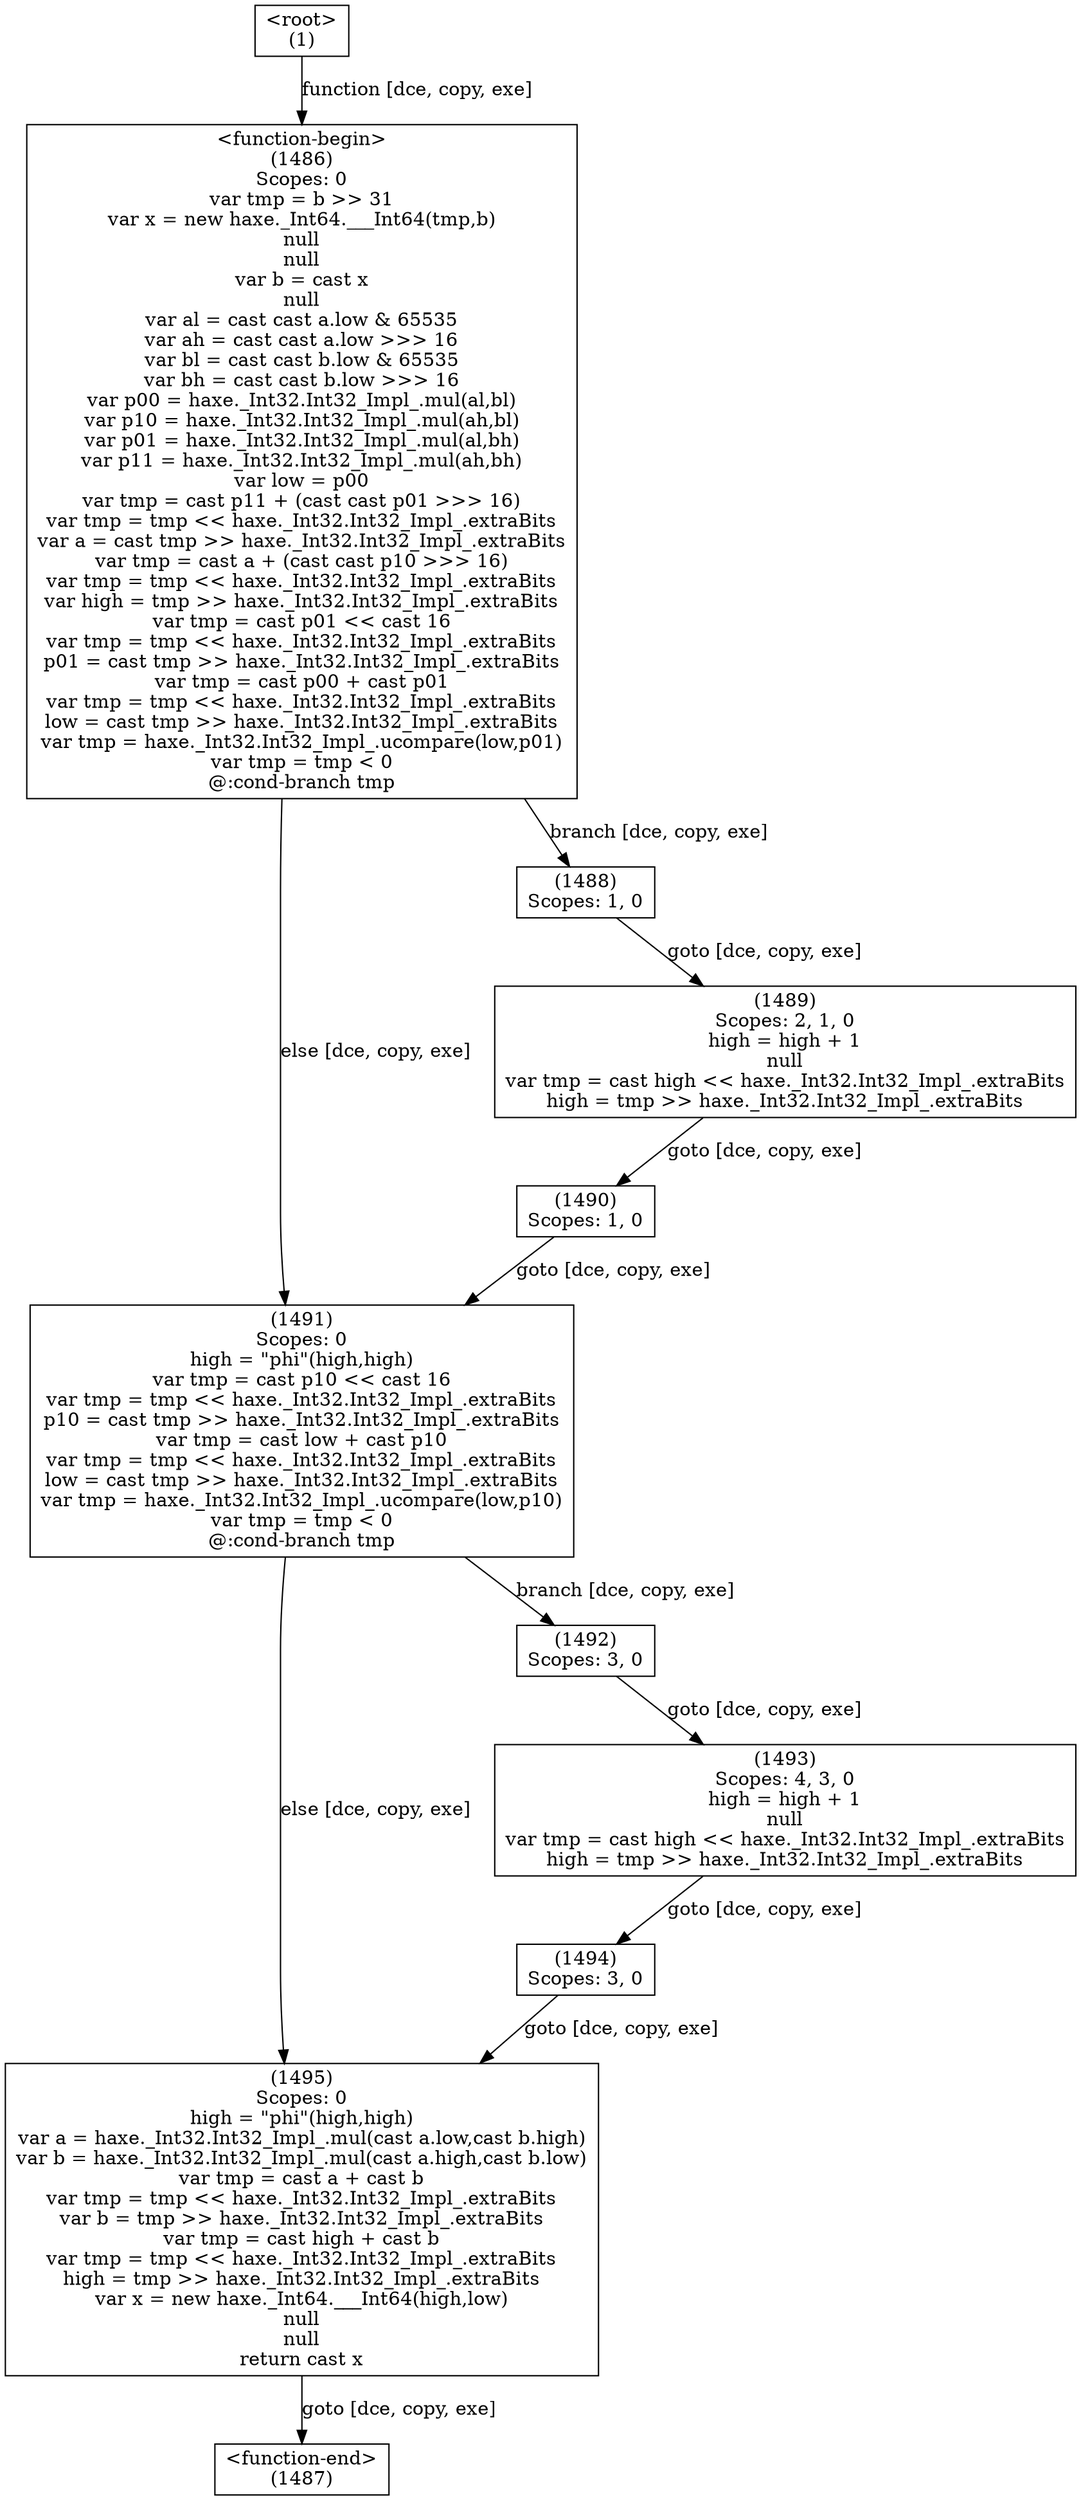 digraph graphname {
n1495 [shape=box,label="(1495)\nScopes: 0\nhigh = \"phi\"(high,high)\nvar a = haxe._Int32.Int32_Impl_.mul(cast a.low,cast b.high)\nvar b = haxe._Int32.Int32_Impl_.mul(cast a.high,cast b.low)\nvar tmp = cast a + cast b\nvar tmp = tmp << haxe._Int32.Int32_Impl_.extraBits\nvar b = tmp >> haxe._Int32.Int32_Impl_.extraBits\nvar tmp = cast high + cast b\nvar tmp = tmp << haxe._Int32.Int32_Impl_.extraBits\nhigh = tmp >> haxe._Int32.Int32_Impl_.extraBits\nvar x = new haxe._Int64.___Int64(high,low)\nnull\nnull\nreturn cast x"];
n1494 [shape=box,label="(1494)\nScopes: 3, 0"];
n1493 [shape=box,label="(1493)\nScopes: 4, 3, 0\nhigh = high + 1\nnull\nvar tmp = cast high << haxe._Int32.Int32_Impl_.extraBits\nhigh = tmp >> haxe._Int32.Int32_Impl_.extraBits"];
n1492 [shape=box,label="(1492)\nScopes: 3, 0"];
n1491 [shape=box,label="(1491)\nScopes: 0\nhigh = \"phi\"(high,high)\nvar tmp = cast p10 << cast 16\nvar tmp = tmp << haxe._Int32.Int32_Impl_.extraBits\np10 = cast tmp >> haxe._Int32.Int32_Impl_.extraBits\nvar tmp = cast low + cast p10\nvar tmp = tmp << haxe._Int32.Int32_Impl_.extraBits\nlow = cast tmp >> haxe._Int32.Int32_Impl_.extraBits\nvar tmp = haxe._Int32.Int32_Impl_.ucompare(low,p10)\nvar tmp = tmp < 0\n@:cond-branch tmp"];
n1490 [shape=box,label="(1490)\nScopes: 1, 0"];
n1489 [shape=box,label="(1489)\nScopes: 2, 1, 0\nhigh = high + 1\nnull\nvar tmp = cast high << haxe._Int32.Int32_Impl_.extraBits\nhigh = tmp >> haxe._Int32.Int32_Impl_.extraBits"];
n1488 [shape=box,label="(1488)\nScopes: 1, 0"];
n1487 [shape=box,label="<function-end>
(1487)"];
n1486 [shape=box,label="<function-begin>
(1486)\nScopes: 0\nvar tmp = b >> 31\nvar x = new haxe._Int64.___Int64(tmp,b)\nnull\nnull\nvar b = cast x\nnull\nvar al = cast cast a.low & 65535\nvar ah = cast cast a.low >>> 16\nvar bl = cast cast b.low & 65535\nvar bh = cast cast b.low >>> 16\nvar p00 = haxe._Int32.Int32_Impl_.mul(al,bl)\nvar p10 = haxe._Int32.Int32_Impl_.mul(ah,bl)\nvar p01 = haxe._Int32.Int32_Impl_.mul(al,bh)\nvar p11 = haxe._Int32.Int32_Impl_.mul(ah,bh)\nvar low = p00\nvar tmp = cast p11 + (cast cast p01 >>> 16)\nvar tmp = tmp << haxe._Int32.Int32_Impl_.extraBits\nvar a = cast tmp >> haxe._Int32.Int32_Impl_.extraBits\nvar tmp = cast a + (cast cast p10 >>> 16)\nvar tmp = tmp << haxe._Int32.Int32_Impl_.extraBits\nvar high = tmp >> haxe._Int32.Int32_Impl_.extraBits\nvar tmp = cast p01 << cast 16\nvar tmp = tmp << haxe._Int32.Int32_Impl_.extraBits\np01 = cast tmp >> haxe._Int32.Int32_Impl_.extraBits\nvar tmp = cast p00 + cast p01\nvar tmp = tmp << haxe._Int32.Int32_Impl_.extraBits\nlow = cast tmp >> haxe._Int32.Int32_Impl_.extraBits\nvar tmp = haxe._Int32.Int32_Impl_.ucompare(low,p01)\nvar tmp = tmp < 0\n@:cond-branch tmp"];
n1 [shape=box,label="<root>
(1)"];
n1 -> n1486[label="function [dce, copy, exe]"];
n1486 -> n1491[label="else [dce, copy, exe]"];
n1486 -> n1488[label="branch [dce, copy, exe]"];
n1488 -> n1489[label="goto [dce, copy, exe]"];
n1489 -> n1490[label="goto [dce, copy, exe]"];
n1490 -> n1491[label="goto [dce, copy, exe]"];
n1491 -> n1495[label="else [dce, copy, exe]"];
n1491 -> n1492[label="branch [dce, copy, exe]"];
n1492 -> n1493[label="goto [dce, copy, exe]"];
n1493 -> n1494[label="goto [dce, copy, exe]"];
n1494 -> n1495[label="goto [dce, copy, exe]"];
n1495 -> n1487[label="goto [dce, copy, exe]"];
}
